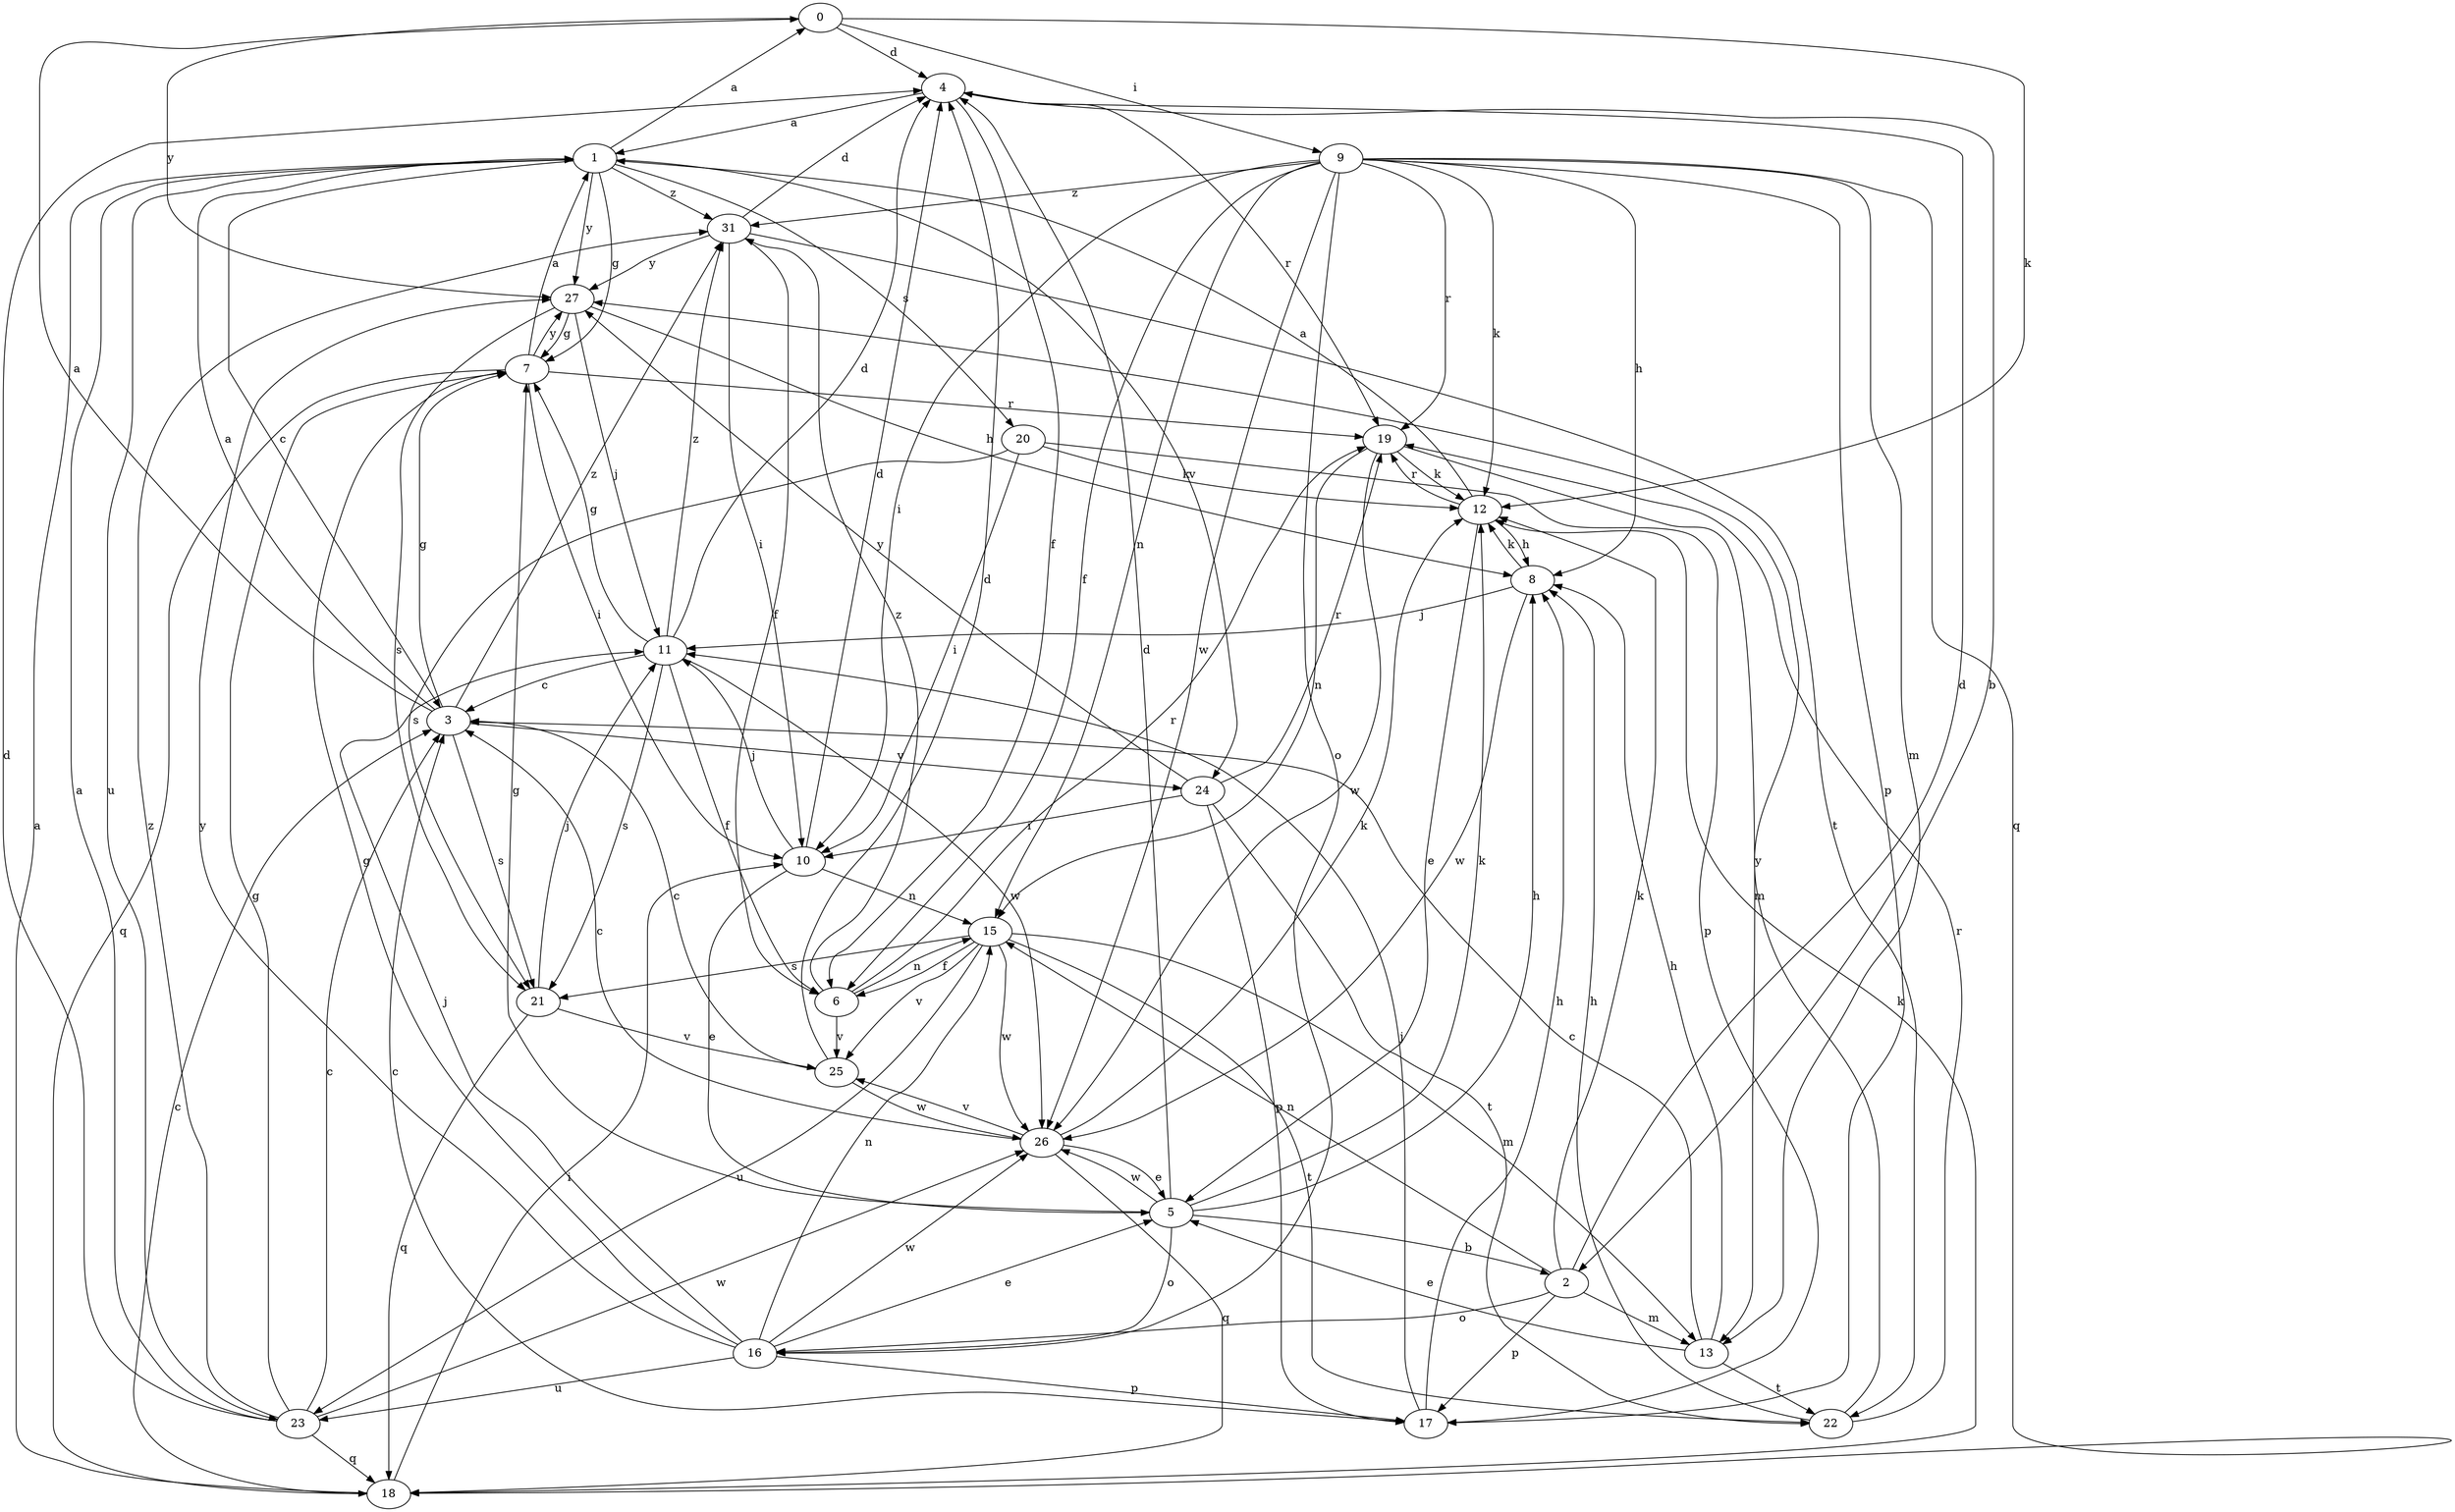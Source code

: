 strict digraph  {
0;
1;
2;
3;
4;
5;
6;
7;
8;
9;
10;
11;
12;
13;
15;
16;
17;
18;
19;
20;
21;
22;
23;
24;
25;
26;
27;
31;
0 -> 4  [label=d];
0 -> 9  [label=i];
0 -> 12  [label=k];
0 -> 27  [label=y];
1 -> 0  [label=a];
1 -> 3  [label=c];
1 -> 7  [label=g];
1 -> 20  [label=s];
1 -> 23  [label=u];
1 -> 24  [label=v];
1 -> 27  [label=y];
1 -> 31  [label=z];
2 -> 4  [label=d];
2 -> 12  [label=k];
2 -> 13  [label=m];
2 -> 15  [label=n];
2 -> 16  [label=o];
2 -> 17  [label=p];
3 -> 0  [label=a];
3 -> 1  [label=a];
3 -> 7  [label=g];
3 -> 21  [label=s];
3 -> 24  [label=v];
3 -> 31  [label=z];
4 -> 1  [label=a];
4 -> 2  [label=b];
4 -> 6  [label=f];
4 -> 19  [label=r];
5 -> 2  [label=b];
5 -> 4  [label=d];
5 -> 7  [label=g];
5 -> 8  [label=h];
5 -> 12  [label=k];
5 -> 16  [label=o];
5 -> 26  [label=w];
6 -> 15  [label=n];
6 -> 19  [label=r];
6 -> 25  [label=v];
6 -> 31  [label=z];
7 -> 1  [label=a];
7 -> 10  [label=i];
7 -> 18  [label=q];
7 -> 19  [label=r];
7 -> 27  [label=y];
8 -> 11  [label=j];
8 -> 12  [label=k];
8 -> 26  [label=w];
9 -> 6  [label=f];
9 -> 8  [label=h];
9 -> 10  [label=i];
9 -> 12  [label=k];
9 -> 13  [label=m];
9 -> 15  [label=n];
9 -> 16  [label=o];
9 -> 17  [label=p];
9 -> 18  [label=q];
9 -> 19  [label=r];
9 -> 26  [label=w];
9 -> 31  [label=z];
10 -> 4  [label=d];
10 -> 5  [label=e];
10 -> 11  [label=j];
10 -> 15  [label=n];
11 -> 3  [label=c];
11 -> 4  [label=d];
11 -> 6  [label=f];
11 -> 7  [label=g];
11 -> 21  [label=s];
11 -> 26  [label=w];
11 -> 31  [label=z];
12 -> 1  [label=a];
12 -> 5  [label=e];
12 -> 8  [label=h];
12 -> 19  [label=r];
13 -> 3  [label=c];
13 -> 5  [label=e];
13 -> 8  [label=h];
13 -> 22  [label=t];
15 -> 6  [label=f];
15 -> 13  [label=m];
15 -> 21  [label=s];
15 -> 22  [label=t];
15 -> 23  [label=u];
15 -> 25  [label=v];
15 -> 26  [label=w];
16 -> 5  [label=e];
16 -> 7  [label=g];
16 -> 11  [label=j];
16 -> 15  [label=n];
16 -> 17  [label=p];
16 -> 23  [label=u];
16 -> 26  [label=w];
16 -> 27  [label=y];
17 -> 3  [label=c];
17 -> 8  [label=h];
17 -> 11  [label=j];
18 -> 1  [label=a];
18 -> 3  [label=c];
18 -> 10  [label=i];
18 -> 12  [label=k];
19 -> 12  [label=k];
19 -> 13  [label=m];
19 -> 15  [label=n];
19 -> 26  [label=w];
20 -> 10  [label=i];
20 -> 12  [label=k];
20 -> 17  [label=p];
20 -> 21  [label=s];
21 -> 11  [label=j];
21 -> 18  [label=q];
21 -> 25  [label=v];
22 -> 8  [label=h];
22 -> 19  [label=r];
22 -> 27  [label=y];
23 -> 1  [label=a];
23 -> 3  [label=c];
23 -> 4  [label=d];
23 -> 7  [label=g];
23 -> 18  [label=q];
23 -> 26  [label=w];
23 -> 31  [label=z];
24 -> 10  [label=i];
24 -> 17  [label=p];
24 -> 19  [label=r];
24 -> 22  [label=t];
24 -> 27  [label=y];
25 -> 3  [label=c];
25 -> 4  [label=d];
25 -> 26  [label=w];
26 -> 3  [label=c];
26 -> 5  [label=e];
26 -> 12  [label=k];
26 -> 18  [label=q];
26 -> 25  [label=v];
27 -> 7  [label=g];
27 -> 8  [label=h];
27 -> 11  [label=j];
27 -> 21  [label=s];
31 -> 4  [label=d];
31 -> 6  [label=f];
31 -> 10  [label=i];
31 -> 22  [label=t];
31 -> 27  [label=y];
}
